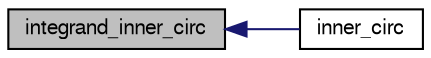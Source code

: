 digraph G
{
  edge [fontname="FreeSans",fontsize="10",labelfontname="FreeSans",labelfontsize="10"];
  node [fontname="FreeSans",fontsize="10",shape=record];
  rankdir=LR;
  Node1 [label="integrand_inner_circ",height=0.2,width=0.4,color="black", fillcolor="grey75", style="filled" fontcolor="black"];
  Node1 -> Node2 [dir=back,color="midnightblue",fontsize="10",style="solid",fontname="FreeSans"];
  Node2 [label="inner_circ",height=0.2,width=0.4,color="black", fillcolor="white", style="filled",URL="$inner__circ_8h.html#a72f5962db0d26783910e84f5d1fc9c77"];
}
